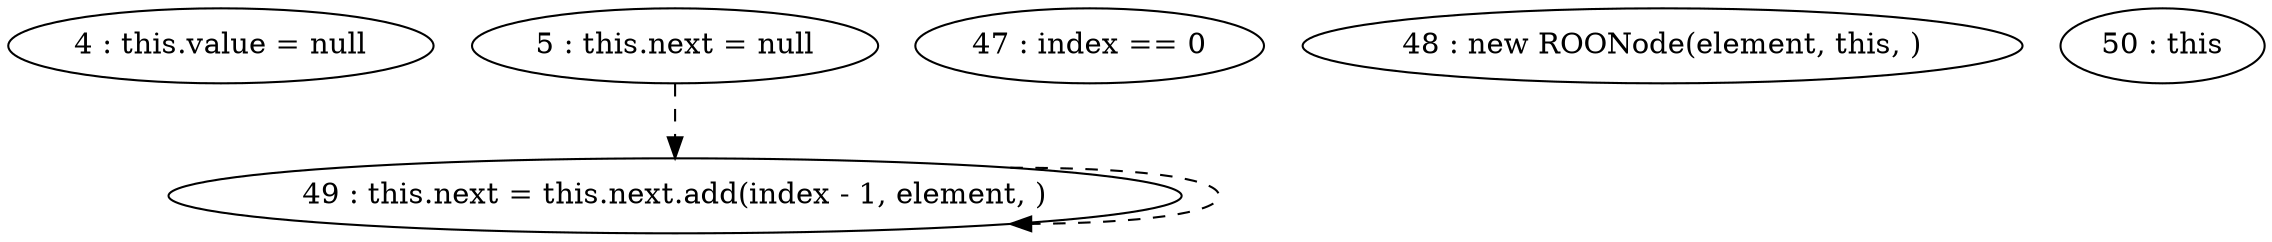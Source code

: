 digraph G {
"4 : this.value = null"
"5 : this.next = null"
"5 : this.next = null" -> "49 : this.next = this.next.add(index - 1, element, )" [style=dashed]
"47 : index == 0"
"48 : new ROONode(element, this, )"
"49 : this.next = this.next.add(index - 1, element, )"
"49 : this.next = this.next.add(index - 1, element, )" -> "49 : this.next = this.next.add(index - 1, element, )" [style=dashed]
"50 : this"
}